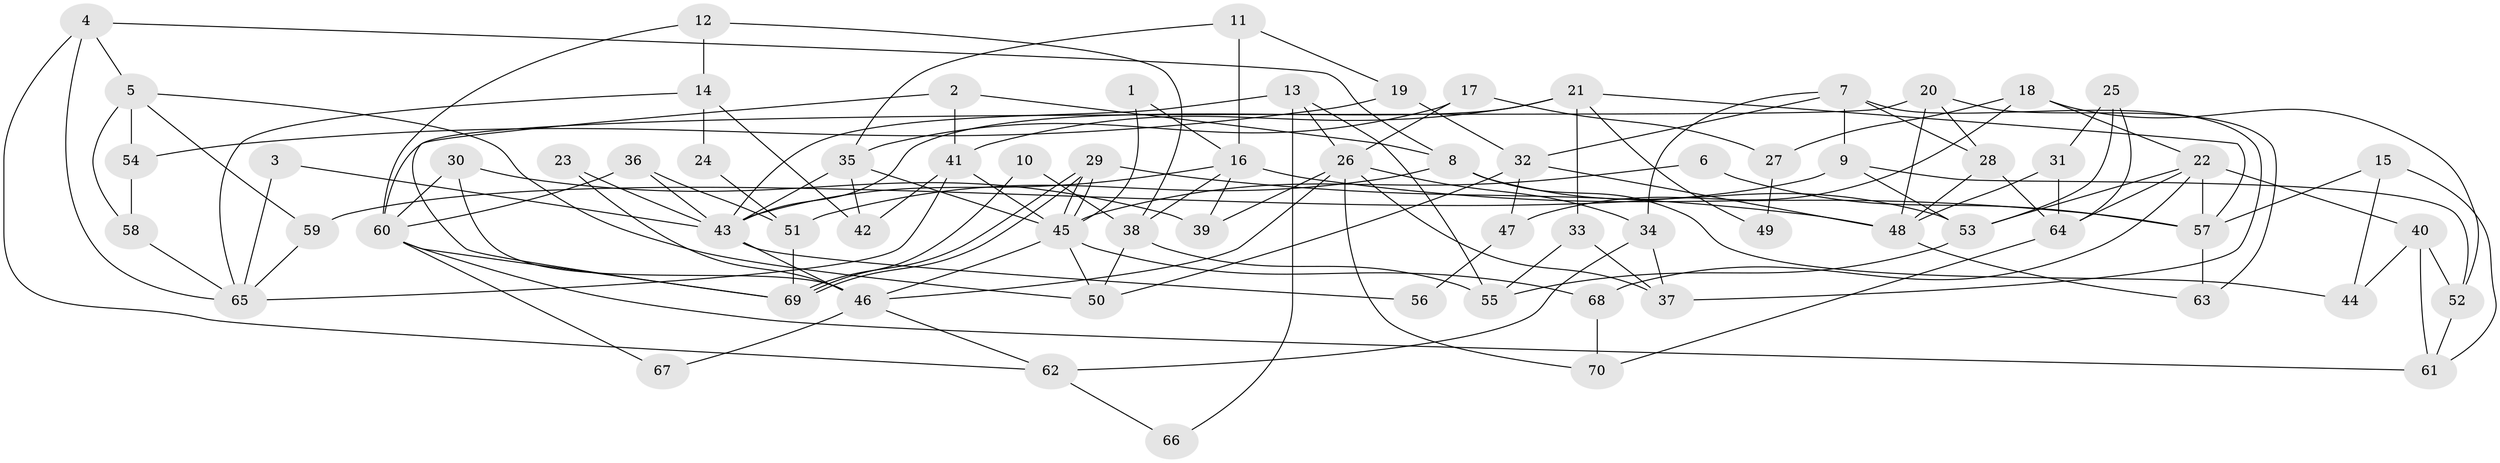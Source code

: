 // coarse degree distribution, {2: 0.19047619047619047, 3: 0.35714285714285715, 13: 0.047619047619047616, 12: 0.023809523809523808, 8: 0.047619047619047616, 4: 0.07142857142857142, 5: 0.14285714285714285, 10: 0.023809523809523808, 11: 0.023809523809523808, 9: 0.023809523809523808, 7: 0.023809523809523808, 6: 0.023809523809523808}
// Generated by graph-tools (version 1.1) at 2025/18/03/04/25 18:18:45]
// undirected, 70 vertices, 140 edges
graph export_dot {
graph [start="1"]
  node [color=gray90,style=filled];
  1;
  2;
  3;
  4;
  5;
  6;
  7;
  8;
  9;
  10;
  11;
  12;
  13;
  14;
  15;
  16;
  17;
  18;
  19;
  20;
  21;
  22;
  23;
  24;
  25;
  26;
  27;
  28;
  29;
  30;
  31;
  32;
  33;
  34;
  35;
  36;
  37;
  38;
  39;
  40;
  41;
  42;
  43;
  44;
  45;
  46;
  47;
  48;
  49;
  50;
  51;
  52;
  53;
  54;
  55;
  56;
  57;
  58;
  59;
  60;
  61;
  62;
  63;
  64;
  65;
  66;
  67;
  68;
  69;
  70;
  1 -- 16;
  1 -- 45;
  2 -- 41;
  2 -- 8;
  2 -- 69;
  3 -- 43;
  3 -- 65;
  4 -- 5;
  4 -- 65;
  4 -- 8;
  4 -- 62;
  5 -- 50;
  5 -- 59;
  5 -- 54;
  5 -- 58;
  6 -- 57;
  6 -- 45;
  7 -- 34;
  7 -- 28;
  7 -- 9;
  7 -- 32;
  7 -- 37;
  8 -- 44;
  8 -- 51;
  8 -- 53;
  9 -- 53;
  9 -- 52;
  9 -- 59;
  10 -- 69;
  10 -- 38;
  11 -- 16;
  11 -- 19;
  11 -- 35;
  12 -- 60;
  12 -- 38;
  12 -- 14;
  13 -- 43;
  13 -- 26;
  13 -- 55;
  13 -- 66;
  14 -- 42;
  14 -- 24;
  14 -- 65;
  15 -- 61;
  15 -- 57;
  15 -- 44;
  16 -- 39;
  16 -- 38;
  16 -- 43;
  16 -- 57;
  17 -- 35;
  17 -- 26;
  17 -- 27;
  18 -- 52;
  18 -- 22;
  18 -- 27;
  18 -- 47;
  19 -- 32;
  19 -- 54;
  20 -- 60;
  20 -- 48;
  20 -- 28;
  20 -- 63;
  21 -- 43;
  21 -- 57;
  21 -- 33;
  21 -- 41;
  21 -- 49;
  22 -- 53;
  22 -- 64;
  22 -- 40;
  22 -- 57;
  22 -- 68;
  23 -- 43;
  23 -- 46;
  24 -- 51;
  25 -- 31;
  25 -- 64;
  25 -- 53;
  26 -- 46;
  26 -- 37;
  26 -- 34;
  26 -- 39;
  26 -- 70;
  27 -- 49;
  28 -- 48;
  28 -- 64;
  29 -- 45;
  29 -- 45;
  29 -- 69;
  29 -- 69;
  29 -- 48;
  30 -- 46;
  30 -- 60;
  30 -- 39;
  31 -- 48;
  31 -- 64;
  32 -- 48;
  32 -- 47;
  32 -- 50;
  33 -- 55;
  33 -- 37;
  34 -- 37;
  34 -- 62;
  35 -- 43;
  35 -- 42;
  35 -- 45;
  36 -- 51;
  36 -- 43;
  36 -- 60;
  38 -- 50;
  38 -- 55;
  40 -- 52;
  40 -- 44;
  40 -- 61;
  41 -- 45;
  41 -- 42;
  41 -- 65;
  43 -- 46;
  43 -- 56;
  45 -- 46;
  45 -- 50;
  45 -- 68;
  46 -- 62;
  46 -- 67;
  47 -- 56;
  48 -- 63;
  51 -- 69;
  52 -- 61;
  53 -- 55;
  54 -- 58;
  57 -- 63;
  58 -- 65;
  59 -- 65;
  60 -- 69;
  60 -- 61;
  60 -- 67;
  62 -- 66;
  64 -- 70;
  68 -- 70;
}
